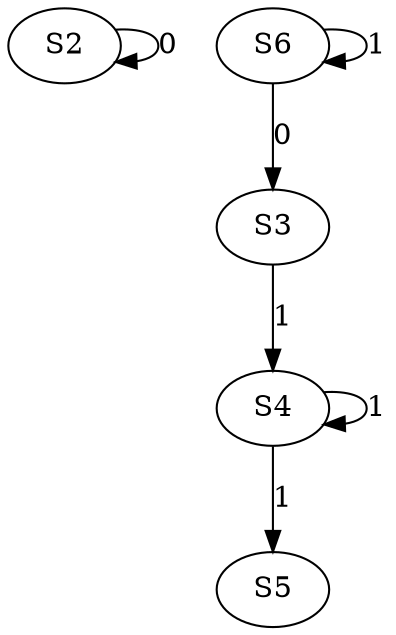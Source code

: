 strict digraph {
	S2 -> S2 [ label = 0 ];
	S6 -> S3 [ label = 0 ];
	S4 -> S4 [ label = 1 ];
	S4 -> S5 [ label = 1 ];
	S6 -> S6 [ label = 1 ];
	S3 -> S4 [ label = 1 ];
}